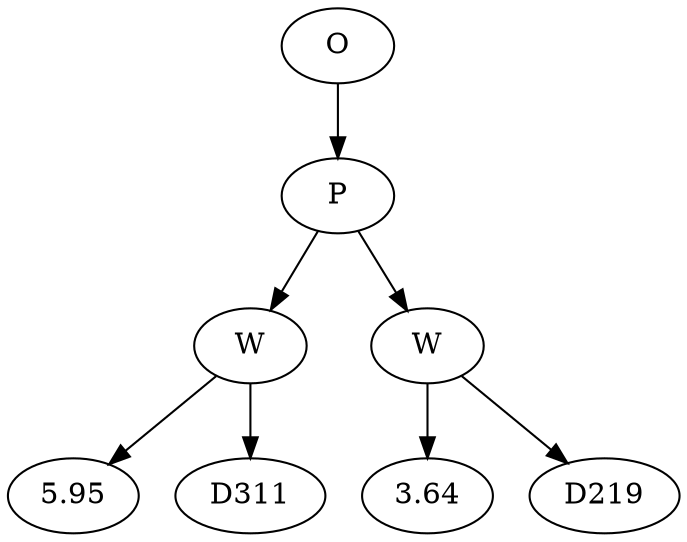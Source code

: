 // Tree
digraph {
	15567526 [label=O]
	15567527 [label=P]
	15567526 -> 15567527
	15567528 [label=W]
	15567527 -> 15567528
	15567529 [label=5.95]
	15567528 -> 15567529
	15567530 [label=D311]
	15567528 -> 15567530
	15567531 [label=W]
	15567527 -> 15567531
	15567532 [label=3.64]
	15567531 -> 15567532
	15567533 [label=D219]
	15567531 -> 15567533
}

